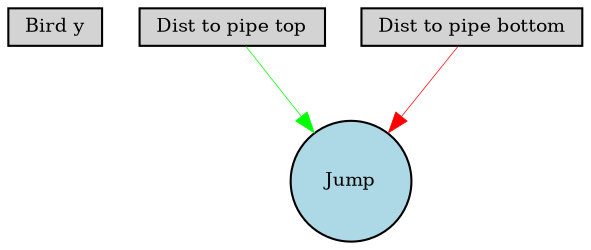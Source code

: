 digraph {
	node [fontsize=9 height=0.2 shape=circle width=0.2]
	"Bird y" [fillcolor=lightgray shape=box style=filled]
	"Dist to pipe top" [fillcolor=lightgray shape=box style=filled]
	"Dist to pipe bottom" [fillcolor=lightgray shape=box style=filled]
	Jump [fillcolor=lightblue style=filled]
	"Dist to pipe top" -> Jump [color=green penwidth=0.3577543895861801 style=solid]
	"Dist to pipe bottom" -> Jump [color=red penwidth=0.34593712488839473 style=solid]
}
